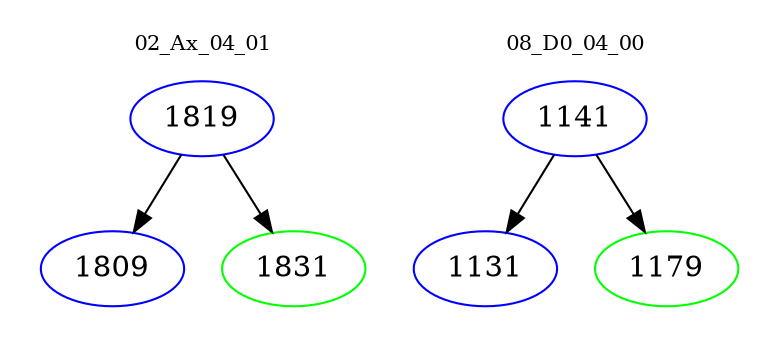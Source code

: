 digraph{
subgraph cluster_0 {
color = white
label = "02_Ax_04_01";
fontsize=10;
T0_1819 [label="1819", color="blue"]
T0_1819 -> T0_1809 [color="black"]
T0_1809 [label="1809", color="blue"]
T0_1819 -> T0_1831 [color="black"]
T0_1831 [label="1831", color="green"]
}
subgraph cluster_1 {
color = white
label = "08_D0_04_00";
fontsize=10;
T1_1141 [label="1141", color="blue"]
T1_1141 -> T1_1131 [color="black"]
T1_1131 [label="1131", color="blue"]
T1_1141 -> T1_1179 [color="black"]
T1_1179 [label="1179", color="green"]
}
}
